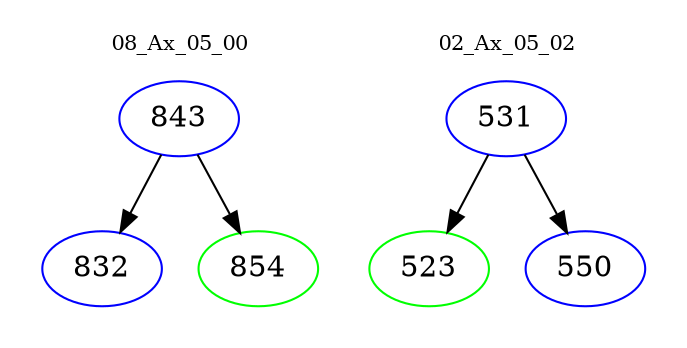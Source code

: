 digraph{
subgraph cluster_0 {
color = white
label = "08_Ax_05_00";
fontsize=10;
T0_843 [label="843", color="blue"]
T0_843 -> T0_832 [color="black"]
T0_832 [label="832", color="blue"]
T0_843 -> T0_854 [color="black"]
T0_854 [label="854", color="green"]
}
subgraph cluster_1 {
color = white
label = "02_Ax_05_02";
fontsize=10;
T1_531 [label="531", color="blue"]
T1_531 -> T1_523 [color="black"]
T1_523 [label="523", color="green"]
T1_531 -> T1_550 [color="black"]
T1_550 [label="550", color="blue"]
}
}
